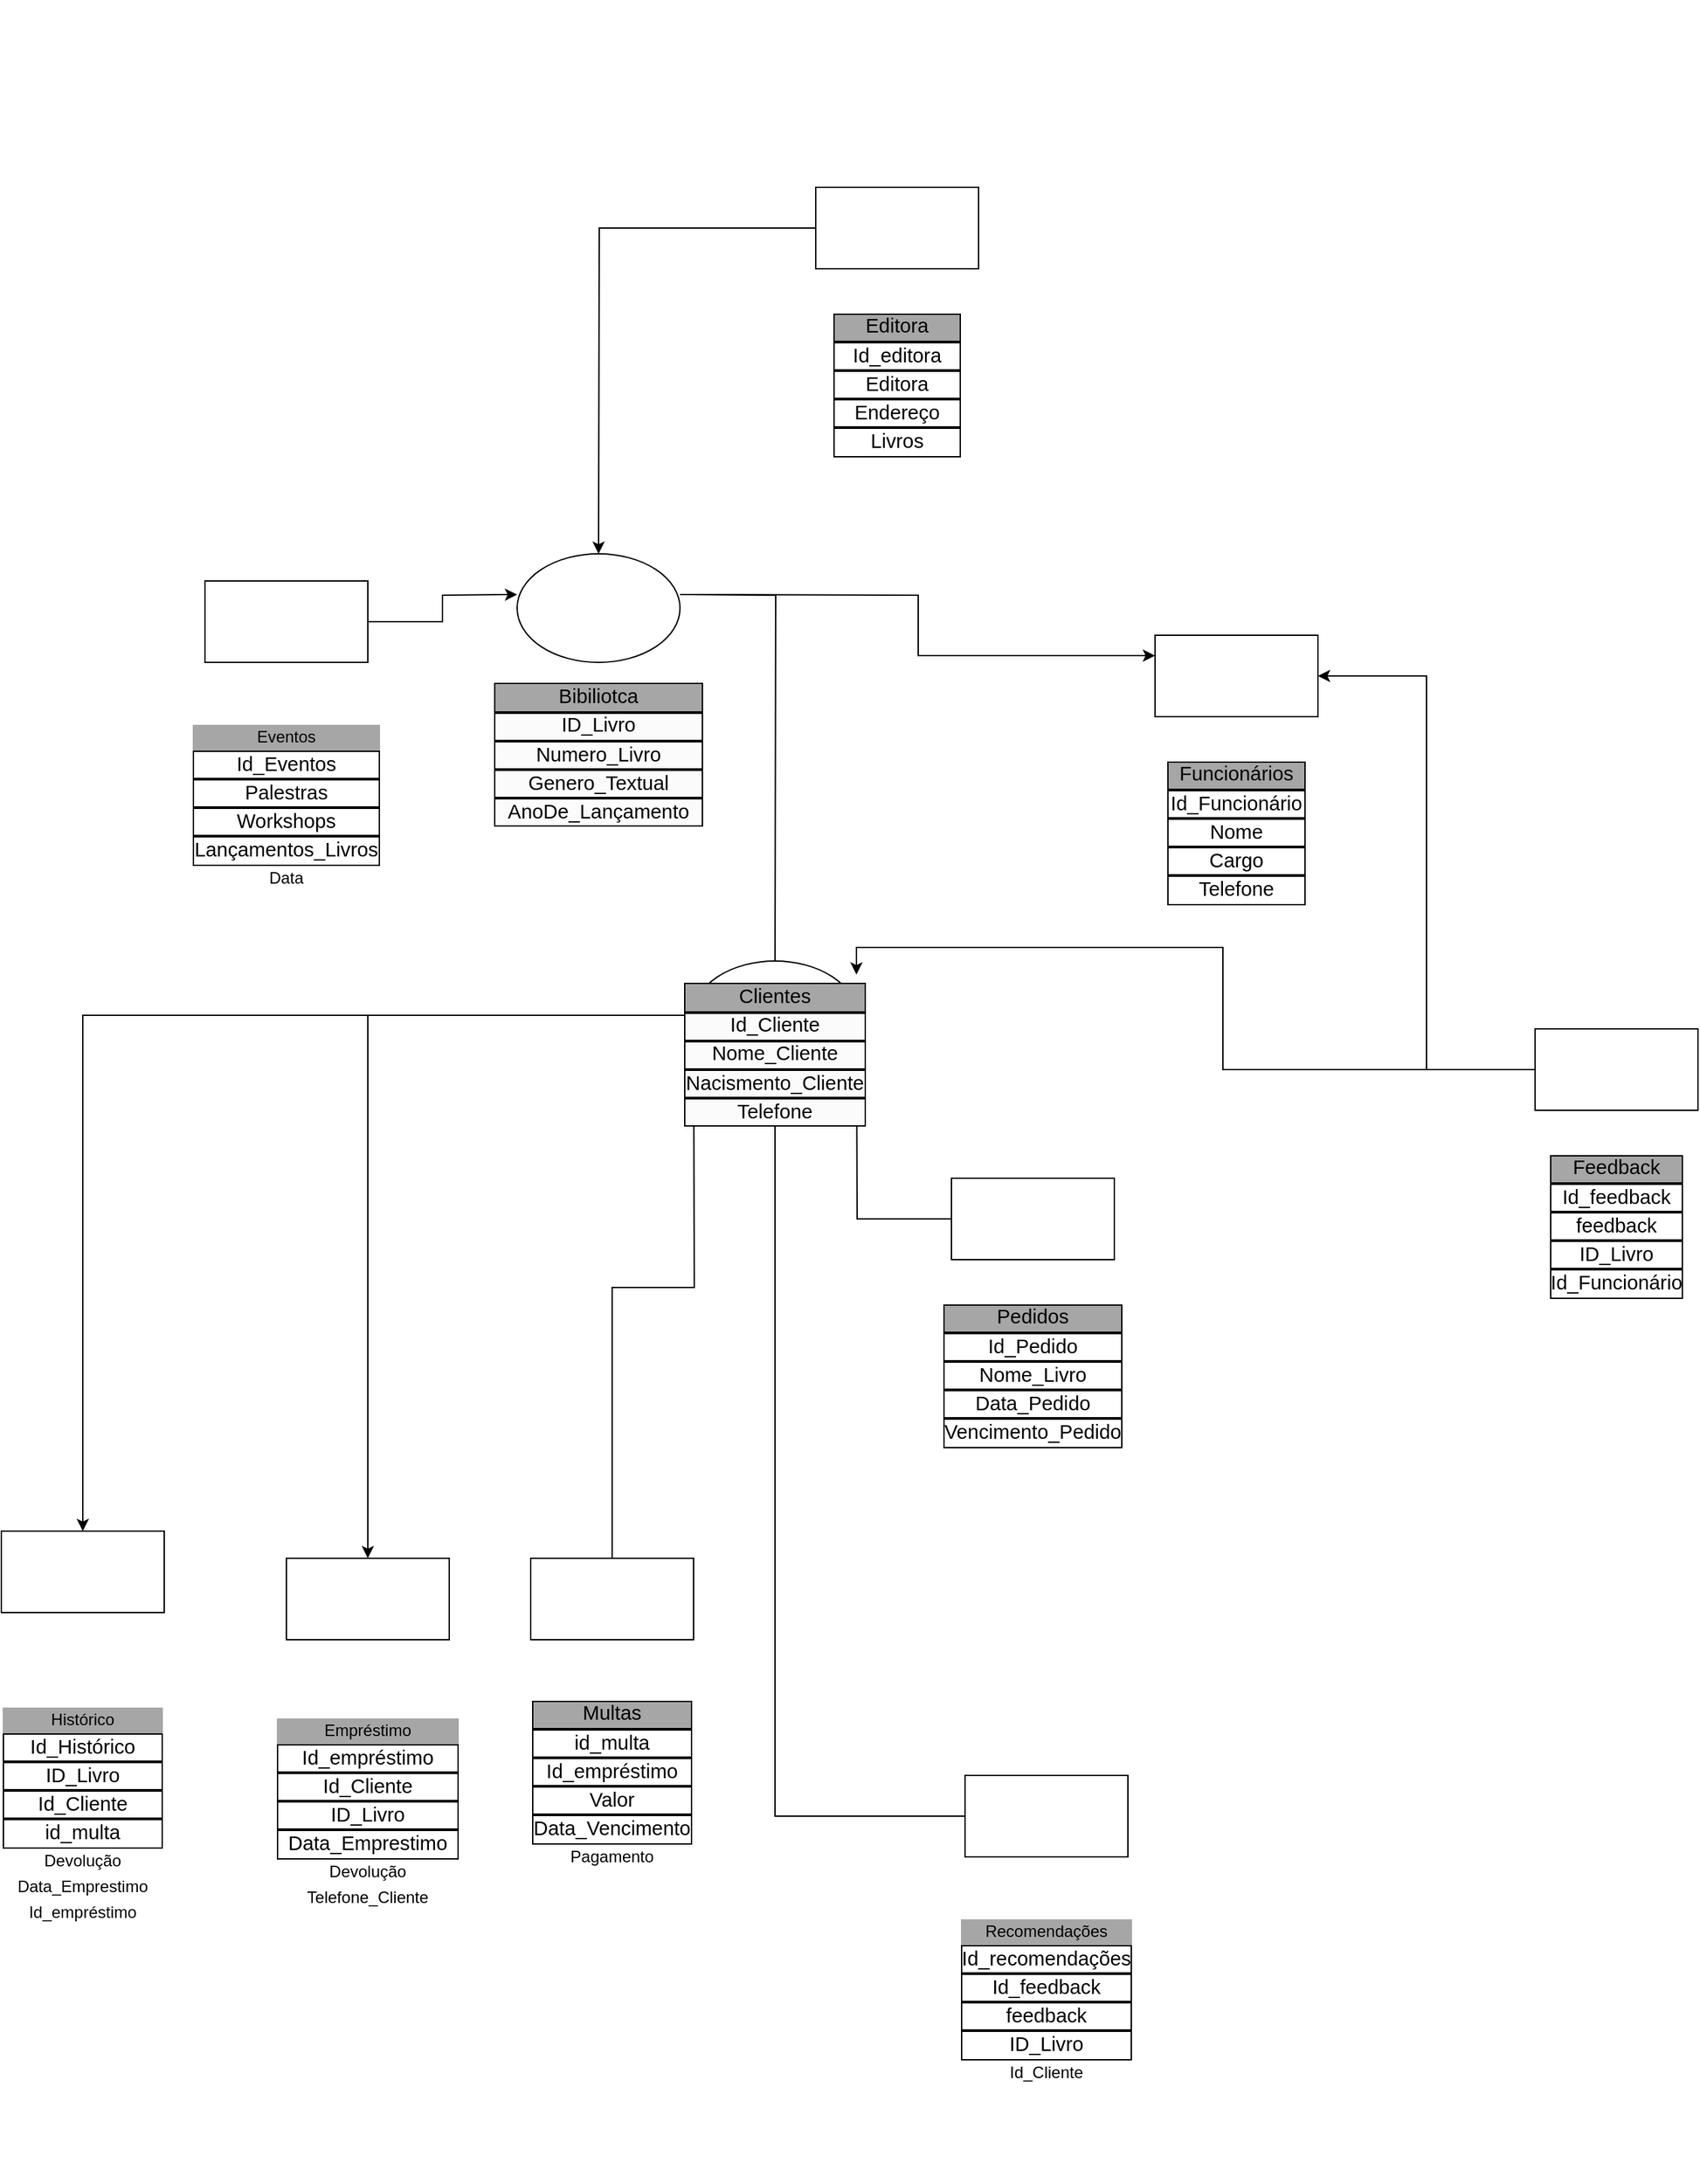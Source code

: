 <mxfile version="24.8.6">
  <diagram name="Página-1" id="UXAlbpwRrakTjSDlntNs">
    <mxGraphModel dx="2845" dy="3484" grid="1" gridSize="10" guides="1" tooltips="1" connect="1" arrows="1" fold="1" page="1" pageScale="1" pageWidth="827" pageHeight="1169" math="0" shadow="0">
      <root>
        <mxCell id="0" />
        <mxCell id="1" parent="0" />
        <mxCell id="pEQXdT9DuxXOnUpV88Sc-18" style="edgeStyle=orthogonalEdgeStyle;rounded=0;orthogonalLoop=1;jettySize=auto;html=1;" parent="1" edge="1">
          <mxGeometry relative="1" as="geometry">
            <mxPoint x="-20" y="-1180" as="sourcePoint" />
            <mxPoint x="50.0" y="-900" as="targetPoint" />
          </mxGeometry>
        </mxCell>
        <mxCell id="pEQXdT9DuxXOnUpV88Sc-19" style="edgeStyle=orthogonalEdgeStyle;rounded=0;orthogonalLoop=1;jettySize=auto;html=1;entryX=0;entryY=0.25;entryDx=0;entryDy=0;" parent="1" target="pEQXdT9DuxXOnUpV88Sc-12" edge="1">
          <mxGeometry relative="1" as="geometry">
            <mxPoint x="-20" y="-1180" as="sourcePoint" />
          </mxGeometry>
        </mxCell>
        <mxCell id="pEQXdT9DuxXOnUpV88Sc-31" style="edgeStyle=orthogonalEdgeStyle;rounded=0;orthogonalLoop=1;jettySize=auto;html=1;" parent="1" source="pEQXdT9DuxXOnUpV88Sc-8" edge="1">
          <mxGeometry relative="1" as="geometry">
            <mxPoint x="-80.0" y="-1210" as="targetPoint" />
          </mxGeometry>
        </mxCell>
        <mxCell id="pEQXdT9DuxXOnUpV88Sc-8" value="&lt;table style=&quot;border-collapse:&lt;br/&gt; collapse;width:71pt&quot; width=&quot;94&quot; cellspacing=&quot;0&quot; cellpadding=&quot;0&quot; border=&quot;0&quot;&gt;&lt;br/&gt; &lt;colgroup&gt;&lt;col style=&quot;mso-width-source:userset;mso-width-alt:3356;width:71pt&quot; width=&quot;94&quot;&gt;&lt;br/&gt; &lt;/colgroup&gt;&lt;tbody&gt;&lt;tr style=&quot;height:14.4pt&quot; height=&quot;19&quot;&gt;&lt;br/&gt;  &lt;td style=&quot;height: 14.4pt; width: 71pt; font-size: 11pt; font-family: &amp;quot;Aptos Narrow&amp;quot;, sans-serif; border: 0.5pt solid windowtext; background: rgb(166, 166, 166);&quot; width=&quot;94&quot; class=&quot;xl66&quot; height=&quot;19&quot;&gt;Editora&lt;/td&gt;&lt;br/&gt; &lt;/tr&gt;&lt;br/&gt; &lt;tr style=&quot;height:14.4pt&quot; height=&quot;19&quot;&gt;&lt;br/&gt;  &lt;td style=&quot;height: 14.4pt; font-size: 11pt; font-family: &amp;quot;Aptos Narrow&amp;quot;, sans-serif; border: 0.5pt solid windowtext;&quot; class=&quot;xl65&quot; height=&quot;19&quot;&gt;Id_editora&lt;/td&gt;&lt;br/&gt; &lt;/tr&gt;&lt;br/&gt; &lt;tr style=&quot;height:14.4pt&quot; height=&quot;19&quot;&gt;&lt;br/&gt;  &lt;td style=&quot;height: 14.4pt; font-size: 11pt; font-family: &amp;quot;Aptos Narrow&amp;quot;, sans-serif; border: 0.5pt solid windowtext;&quot; class=&quot;xl65&quot; height=&quot;19&quot;&gt;Editora&lt;/td&gt;&lt;br/&gt; &lt;/tr&gt;&lt;br/&gt; &lt;tr style=&quot;height:14.4pt&quot; height=&quot;19&quot;&gt;&lt;br/&gt;  &lt;td style=&quot;height: 14.4pt; font-size: 11pt; font-family: &amp;quot;Aptos Narrow&amp;quot;, sans-serif; border: 0.5pt solid windowtext;&quot; class=&quot;xl65&quot; height=&quot;19&quot;&gt;Endereço&lt;/td&gt;&lt;br/&gt; &lt;/tr&gt;&lt;br/&gt; &lt;tr style=&quot;height:14.4pt&quot; height=&quot;19&quot;&gt;&lt;br/&gt;  &lt;td style=&quot;height: 14.4pt; font-size: 11pt; font-family: &amp;quot;Aptos Narrow&amp;quot;, sans-serif; border: 0.5pt solid windowtext;&quot; class=&quot;xl65&quot; height=&quot;19&quot;&gt;Livros&lt;/td&gt;&lt;br/&gt; &lt;/tr&gt;&lt;/tbody&gt;&lt;/table&gt;" style="rounded=0;whiteSpace=wrap;html=1;" parent="1" vertex="1">
          <mxGeometry x="80" y="-1480" width="120" height="60" as="geometry" />
        </mxCell>
        <mxCell id="pEQXdT9DuxXOnUpV88Sc-21" style="edgeStyle=orthogonalEdgeStyle;rounded=0;orthogonalLoop=1;jettySize=auto;html=1;entryX=0;entryY=0.5;entryDx=0;entryDy=0;" parent="1" source="pEQXdT9DuxXOnUpV88Sc-14" edge="1">
          <mxGeometry relative="1" as="geometry">
            <mxPoint x="-10" y="-870" as="targetPoint" />
          </mxGeometry>
        </mxCell>
        <mxCell id="pEQXdT9DuxXOnUpV88Sc-9" value="&#xa;&#xa;&lt;table style=&quot;border-collapse:&#xa; collapse;width:100pt&quot; width=&quot;134&quot; cellspacing=&quot;0&quot; cellpadding=&quot;0&quot; border=&quot;0&quot;&gt;&#xa;&#xa; &lt;colgroup&gt;&lt;col style=&quot;mso-width-source:userset;mso-width-alt:4750;width:100pt&quot; width=&quot;134&quot;&gt;&#xa; &lt;/colgroup&gt;&lt;tbody&gt;&lt;tr style=&quot;height:14.4pt&quot; height=&quot;19&quot;&gt;&#xa;  &lt;td style=&quot;height:14.4pt;width:100pt;&#xa;  font-size:11.0pt;color:black;font-weight:400;text-decoration:none;text-underline-style:&#xa;  none;text-line-through:none;font-family:&amp;quot;Aptos Narrow&amp;quot;, sans-serif;&#xa;  border:.5pt solid windowtext;background:#A6A6A6;mso-pattern:black none&quot; width=&quot;134&quot; class=&quot;xl66&quot; height=&quot;19&quot;&gt;Empréstimo&lt;/td&gt;&#xa; &lt;/tr&gt;&#xa; &lt;tr style=&quot;height:14.4pt&quot; height=&quot;19&quot;&gt;&#xa;  &lt;td style=&quot;height:14.4pt;border-top:none;font-size:11.0pt;&#xa;  color:black;font-weight:400;text-decoration:none;text-underline-style:none;&#xa;  text-line-through:none;font-family:&amp;quot;Aptos Narrow&amp;quot;, sans-serif;border:.5pt solid windowtext&quot; class=&quot;xl65&quot; height=&quot;19&quot;&gt;Id_empréstimo&lt;/td&gt;&#xa; &lt;/tr&gt;&#xa; &lt;tr style=&quot;height:14.4pt&quot; height=&quot;19&quot;&gt;&#xa;  &lt;td style=&quot;height:14.4pt;border-top:none;font-size:11.0pt;&#xa;  color:black;font-weight:400;text-decoration:none;text-underline-style:none;&#xa;  text-line-through:none;font-family:&amp;quot;Aptos Narrow&amp;quot;, sans-serif;border:.5pt solid windowtext&quot; class=&quot;xl65&quot; height=&quot;19&quot;&gt;Id_Cliente&lt;/td&gt;&#xa; &lt;/tr&gt;&#xa; &lt;tr style=&quot;height:14.4pt&quot; height=&quot;19&quot;&gt;&#xa;  &lt;td style=&quot;height:14.4pt;border-top:none;font-size:11.0pt;&#xa;  color:black;font-weight:400;text-decoration:none;text-underline-style:none;&#xa;  text-line-through:none;font-family:&amp;quot;Aptos Narrow&amp;quot;, sans-serif;border:.5pt solid windowtext&quot; class=&quot;xl65&quot; height=&quot;19&quot;&gt;ID_Livro&lt;/td&gt;&#xa; &lt;/tr&gt;&#xa; &lt;tr style=&quot;height:14.4pt&quot; height=&quot;19&quot;&gt;&#xa;  &lt;td style=&quot;height:14.4pt;border-top:none;font-size:11.0pt;&#xa;  color:black;font-weight:400;text-decoration:none;text-underline-style:none;&#xa;  text-line-through:none;font-family:&amp;quot;Aptos Narrow&amp;quot;, sans-serif;border:.5pt solid windowtext&quot; class=&quot;xl65&quot; height=&quot;19&quot;&gt;Data_Emprestimo&lt;/td&gt;&#xa; &lt;/tr&gt;&#xa; &lt;tr style=&quot;height:14.4pt&quot; height=&quot;19&quot;&gt;&#xa;  &lt;td style=&quot;height:14.4pt&quot; class=&quot;xl67&quot; height=&quot;19&quot;&gt;Devolução&lt;/td&gt;&#xa; &lt;/tr&gt;&#xa; &lt;tr style=&quot;height:14.4pt&quot; height=&quot;19&quot;&gt;&#xa;  &lt;td style=&quot;height:14.4pt;border-top:none&quot; class=&quot;xl65&quot; height=&quot;19&quot;&gt;Telefone_Cliente&lt;/td&gt;&#xa; &lt;/tr&gt;&#xa;&#xa;&lt;/tbody&gt;&lt;/table&gt;&#xa;&#xa;&#xa;&#xa;&#xa;" style="rounded=0;whiteSpace=wrap;html=1;" parent="1" vertex="1">
          <mxGeometry x="-310" y="-470" width="120" height="60" as="geometry" />
        </mxCell>
        <mxCell id="pEQXdT9DuxXOnUpV88Sc-30" style="edgeStyle=orthogonalEdgeStyle;rounded=0;orthogonalLoop=1;jettySize=auto;html=1;entryX=0;entryY=0.5;entryDx=0;entryDy=0;" parent="1" source="pEQXdT9DuxXOnUpV88Sc-10" edge="1">
          <mxGeometry relative="1" as="geometry">
            <mxPoint x="-140" y="-1180" as="targetPoint" />
          </mxGeometry>
        </mxCell>
        <mxCell id="pEQXdT9DuxXOnUpV88Sc-10" value="&#xa;&#xa;&lt;table style=&quot;border-collapse:&#xa; collapse;width:88pt&quot; width=&quot;117&quot; cellspacing=&quot;0&quot; cellpadding=&quot;0&quot; border=&quot;0&quot;&gt;&#xa;&#xa; &lt;colgroup&gt;&lt;col style=&quot;mso-width-source:userset;mso-width-alt:4152;width:88pt&quot; width=&quot;117&quot;&gt;&#xa; &lt;/colgroup&gt;&lt;tbody&gt;&lt;tr style=&quot;height:14.4pt&quot; height=&quot;19&quot;&gt;&#xa;  &lt;td style=&quot;height:14.4pt;width:88pt;&#xa;  font-size:11.0pt;color:black;font-weight:400;text-decoration:none;text-underline-style:&#xa;  none;text-line-through:none;font-family:&amp;quot;Aptos Narrow&amp;quot;, sans-serif;&#xa;  border:.5pt solid windowtext;background:#A6A6A6;mso-pattern:black none&quot; width=&quot;117&quot; class=&quot;xl67&quot; height=&quot;19&quot;&gt;Eventos&lt;/td&gt;&#xa; &lt;/tr&gt;&#xa; &lt;tr style=&quot;height:14.4pt&quot; height=&quot;19&quot;&gt;&#xa;  &lt;td style=&quot;height:14.4pt;border-top:none;font-size:11.0pt;&#xa;  color:black;font-weight:400;text-decoration:none;text-underline-style:none;&#xa;  text-line-through:none;font-family:&amp;quot;Aptos Narrow&amp;quot;, sans-serif;border:.5pt solid windowtext&quot; class=&quot;xl66&quot; height=&quot;19&quot;&gt;Id_Eventos&lt;/td&gt;&#xa; &lt;/tr&gt;&#xa; &lt;tr style=&quot;height:14.4pt&quot; height=&quot;19&quot;&gt;&#xa;  &lt;td style=&quot;height:14.4pt;border-top:none;font-size:11.0pt;&#xa;  color:black;font-weight:400;text-decoration:none;text-underline-style:none;&#xa;  text-line-through:none;font-family:&amp;quot;Aptos Narrow&amp;quot;, sans-serif;border:.5pt solid windowtext&quot; class=&quot;xl66&quot; height=&quot;19&quot;&gt;Palestras&lt;/td&gt;&#xa; &lt;/tr&gt;&#xa; &lt;tr style=&quot;height:14.4pt&quot; height=&quot;19&quot;&gt;&#xa;  &lt;td style=&quot;height:14.4pt;border-top:none;font-size:11.0pt;&#xa;  color:black;font-weight:400;text-decoration:none;text-underline-style:none;&#xa;  text-line-through:none;font-family:&amp;quot;Aptos Narrow&amp;quot;, sans-serif;border:.5pt solid windowtext&quot; class=&quot;xl66&quot; height=&quot;19&quot;&gt;Workshops&lt;/td&gt;&#xa; &lt;/tr&gt;&#xa; &lt;tr style=&quot;height:14.4pt&quot; height=&quot;19&quot;&gt;&#xa;  &lt;td style=&quot;height:14.4pt;border-top:none;font-size:11.0pt;&#xa;  color:black;font-weight:400;text-decoration:none;text-underline-style:none;&#xa;  text-line-through:none;font-family:&amp;quot;Aptos Narrow&amp;quot;, sans-serif;border:.5pt solid windowtext&quot; class=&quot;xl66&quot; height=&quot;19&quot;&gt;Lançamentos_Livros&lt;/td&gt;&#xa; &lt;/tr&gt;&#xa; &lt;tr style=&quot;height:14.4pt&quot; height=&quot;19&quot;&gt;&#xa;  &lt;td style=&quot;height:14.4pt&quot; class=&quot;xl65&quot; height=&quot;19&quot;&gt;Data&lt;/td&gt;&#xa; &lt;/tr&gt;&#xa;&#xa;&lt;/tbody&gt;&lt;/table&gt;&#xa;&#xa;&#xa;&#xa;&#xa;" style="rounded=0;whiteSpace=wrap;html=1;" parent="1" vertex="1">
          <mxGeometry x="-370" y="-1190" width="120" height="60" as="geometry" />
        </mxCell>
        <mxCell id="pEQXdT9DuxXOnUpV88Sc-27" style="edgeStyle=orthogonalEdgeStyle;rounded=0;orthogonalLoop=1;jettySize=auto;html=1;entryX=1;entryY=0;entryDx=0;entryDy=0;" parent="1" source="pEQXdT9DuxXOnUpV88Sc-11" edge="1">
          <mxGeometry relative="1" as="geometry">
            <mxPoint x="110" y="-900" as="targetPoint" />
            <Array as="points">
              <mxPoint x="380" y="-920" />
              <mxPoint x="110" y="-920" />
            </Array>
          </mxGeometry>
        </mxCell>
        <mxCell id="pEQXdT9DuxXOnUpV88Sc-29" style="edgeStyle=orthogonalEdgeStyle;rounded=0;orthogonalLoop=1;jettySize=auto;html=1;entryX=1;entryY=0.5;entryDx=0;entryDy=0;" parent="1" source="pEQXdT9DuxXOnUpV88Sc-11" target="pEQXdT9DuxXOnUpV88Sc-12" edge="1">
          <mxGeometry relative="1" as="geometry" />
        </mxCell>
        <mxCell id="pEQXdT9DuxXOnUpV88Sc-11" value="&lt;table style=&quot;border-collapse:&lt;br/&gt; collapse;width:74pt&quot; width=&quot;99&quot; cellspacing=&quot;0&quot; cellpadding=&quot;0&quot; border=&quot;0&quot;&gt;&lt;br/&gt; &lt;colgroup&gt;&lt;col style=&quot;mso-width-source:userset;mso-width-alt:3527;width:74pt&quot; width=&quot;99&quot;&gt;&lt;br/&gt; &lt;/colgroup&gt;&lt;tbody&gt;&lt;tr style=&quot;height:14.4pt&quot; height=&quot;19&quot;&gt;&lt;br/&gt;  &lt;td style=&quot;height: 14.4pt; width: 74pt; font-size: 11pt; font-family: &amp;quot;Aptos Narrow&amp;quot;, sans-serif; border: 0.5pt solid windowtext; background: rgb(166, 166, 166);&quot; width=&quot;99&quot; class=&quot;xl66&quot; height=&quot;19&quot;&gt;Feedback&lt;/td&gt;&lt;br/&gt; &lt;/tr&gt;&lt;br/&gt; &lt;tr style=&quot;height:14.4pt&quot; height=&quot;19&quot;&gt;&lt;br/&gt;  &lt;td style=&quot;height: 14.4pt; font-size: 11pt; font-family: &amp;quot;Aptos Narrow&amp;quot;, sans-serif; border: 0.5pt solid windowtext;&quot; class=&quot;xl65&quot; height=&quot;19&quot;&gt;Id_feedback&lt;/td&gt;&lt;br/&gt; &lt;/tr&gt;&lt;br/&gt; &lt;tr style=&quot;height:14.4pt&quot; height=&quot;19&quot;&gt;&lt;br/&gt;  &lt;td style=&quot;height: 14.4pt; font-size: 11pt; font-family: &amp;quot;Aptos Narrow&amp;quot;, sans-serif; border: 0.5pt solid windowtext;&quot; class=&quot;xl65&quot; height=&quot;19&quot;&gt;feedback&lt;/td&gt;&lt;br/&gt; &lt;/tr&gt;&lt;br/&gt; &lt;tr style=&quot;height:14.4pt&quot; height=&quot;19&quot;&gt;&lt;br/&gt;  &lt;td style=&quot;height: 14.4pt; font-size: 11pt; font-family: &amp;quot;Aptos Narrow&amp;quot;, sans-serif; border: 0.5pt solid windowtext;&quot; class=&quot;xl65&quot; height=&quot;19&quot;&gt;ID_Livro&lt;/td&gt;&lt;br/&gt; &lt;/tr&gt;&lt;br/&gt; &lt;tr style=&quot;height:14.4pt&quot; height=&quot;19&quot;&gt;&lt;br/&gt;  &lt;td style=&quot;height: 14.4pt; font-size: 11pt; font-family: &amp;quot;Aptos Narrow&amp;quot;, sans-serif; border: 0.5pt solid windowtext;&quot; class=&quot;xl65&quot; height=&quot;19&quot;&gt;Id_Funcionário&lt;/td&gt;&lt;br/&gt; &lt;/tr&gt;&lt;/tbody&gt;&lt;/table&gt;" style="rounded=0;whiteSpace=wrap;html=1;" parent="1" vertex="1">
          <mxGeometry x="610" y="-860" width="120" height="60" as="geometry" />
        </mxCell>
        <mxCell id="pEQXdT9DuxXOnUpV88Sc-12" value="&lt;table style=&quot;border-collapse:&lt;br/&gt; collapse;width:76pt&quot; width=&quot;102&quot; cellspacing=&quot;0&quot; cellpadding=&quot;0&quot; border=&quot;0&quot;&gt;&lt;br/&gt; &lt;colgroup&gt;&lt;col style=&quot;mso-width-source:userset;mso-width-alt:3612;width:76pt&quot; width=&quot;102&quot;&gt;&lt;br/&gt; &lt;/colgroup&gt;&lt;tbody&gt;&lt;tr style=&quot;height:14.4pt&quot; height=&quot;19&quot;&gt;&lt;br/&gt;  &lt;td style=&quot;height: 14.4pt; width: 76pt; font-size: 11pt; font-family: &amp;quot;Aptos Narrow&amp;quot;, sans-serif; border: 0.5pt solid windowtext; background: rgb(166, 166, 166);&quot; width=&quot;102&quot; class=&quot;xl66&quot; height=&quot;19&quot;&gt;Funcionários&lt;/td&gt;&lt;br/&gt; &lt;/tr&gt;&lt;br/&gt; &lt;tr style=&quot;height:14.4pt&quot; height=&quot;19&quot;&gt;&lt;br/&gt;  &lt;td style=&quot;height: 14.4pt; font-size: 11pt; font-family: &amp;quot;Aptos Narrow&amp;quot;, sans-serif; border: 0.5pt solid windowtext;&quot; class=&quot;xl65&quot; height=&quot;19&quot;&gt;Id_Funcionário&lt;/td&gt;&lt;br/&gt; &lt;/tr&gt;&lt;br/&gt; &lt;tr style=&quot;height:14.4pt&quot; height=&quot;19&quot;&gt;&lt;br/&gt;  &lt;td style=&quot;height: 14.4pt; font-size: 11pt; font-family: &amp;quot;Aptos Narrow&amp;quot;, sans-serif; border: 0.5pt solid windowtext;&quot; class=&quot;xl65&quot; height=&quot;19&quot;&gt;Nome&lt;/td&gt;&lt;br/&gt; &lt;/tr&gt;&lt;br/&gt; &lt;tr style=&quot;height:14.4pt&quot; height=&quot;19&quot;&gt;&lt;br/&gt;  &lt;td style=&quot;height: 14.4pt; font-size: 11pt; font-family: &amp;quot;Aptos Narrow&amp;quot;, sans-serif; border: 0.5pt solid windowtext;&quot; class=&quot;xl65&quot; height=&quot;19&quot;&gt;Cargo&lt;/td&gt;&lt;br/&gt; &lt;/tr&gt;&lt;br/&gt; &lt;tr style=&quot;height:14.4pt&quot; height=&quot;19&quot;&gt;&lt;br/&gt;  &lt;td style=&quot;height: 14.4pt; font-size: 11pt; font-family: &amp;quot;Aptos Narrow&amp;quot;, sans-serif; border: 0.5pt solid windowtext;&quot; class=&quot;xl65&quot; height=&quot;19&quot;&gt;Telefone&lt;/td&gt;&lt;br/&gt; &lt;/tr&gt;&lt;/tbody&gt;&lt;/table&gt;" style="rounded=0;whiteSpace=wrap;html=1;" parent="1" vertex="1">
          <mxGeometry x="330" y="-1150" width="120" height="60" as="geometry" />
        </mxCell>
        <mxCell id="pEQXdT9DuxXOnUpV88Sc-13" value="&#xa;&#xa;&lt;table style=&quot;border-collapse:&#xa; collapse;width:89pt&quot; width=&quot;118&quot; cellspacing=&quot;0&quot; cellpadding=&quot;0&quot; border=&quot;0&quot;&gt;&#xa;&#xa; &lt;colgroup&gt;&lt;col style=&quot;mso-width-source:userset;mso-width-alt:4209;width:89pt&quot; width=&quot;118&quot;&gt;&#xa; &lt;/colgroup&gt;&lt;tbody&gt;&lt;tr style=&quot;height:14.4pt&quot; height=&quot;19&quot;&gt;&#xa;  &lt;td style=&quot;height:14.4pt;width:89pt;&#xa;  font-size:11.0pt;color:black;font-weight:400;text-decoration:none;text-underline-style:&#xa;  none;text-line-through:none;font-family:&amp;quot;Aptos Narrow&amp;quot;, sans-serif;&#xa;  border:.5pt solid windowtext;background:#A6A6A6;mso-pattern:black none&quot; width=&quot;118&quot; class=&quot;xl66&quot; height=&quot;19&quot;&gt;Histórico&lt;/td&gt;&#xa; &lt;/tr&gt;&#xa; &lt;tr style=&quot;height:14.4pt&quot; height=&quot;19&quot;&gt;&#xa;  &lt;td style=&quot;height:14.4pt;border-top:none;font-size:11.0pt;&#xa;  color:black;font-weight:400;text-decoration:none;text-underline-style:none;&#xa;  text-line-through:none;font-family:&amp;quot;Aptos Narrow&amp;quot;, sans-serif;border:.5pt solid windowtext&quot; class=&quot;xl65&quot; height=&quot;19&quot;&gt;Id_Histórico&lt;/td&gt;&#xa; &lt;/tr&gt;&#xa; &lt;tr style=&quot;height:14.4pt&quot; height=&quot;19&quot;&gt;&#xa;  &lt;td style=&quot;height:14.4pt;border-top:none;font-size:11.0pt;&#xa;  color:black;font-weight:400;text-decoration:none;text-underline-style:none;&#xa;  text-line-through:none;font-family:&amp;quot;Aptos Narrow&amp;quot;, sans-serif;border:.5pt solid windowtext&quot; class=&quot;xl65&quot; height=&quot;19&quot;&gt;ID_Livro&lt;/td&gt;&#xa; &lt;/tr&gt;&#xa; &lt;tr style=&quot;height:14.4pt&quot; height=&quot;19&quot;&gt;&#xa;  &lt;td style=&quot;height:14.4pt;border-top:none;font-size:11.0pt;&#xa;  color:black;font-weight:400;text-decoration:none;text-underline-style:none;&#xa;  text-line-through:none;font-family:&amp;quot;Aptos Narrow&amp;quot;, sans-serif;border:.5pt solid windowtext&quot; class=&quot;xl65&quot; height=&quot;19&quot;&gt;Id_Cliente&lt;/td&gt;&#xa; &lt;/tr&gt;&#xa; &lt;tr style=&quot;height:14.4pt&quot; height=&quot;19&quot;&gt;&#xa;  &lt;td style=&quot;height:14.4pt;border-top:none;font-size:11.0pt;&#xa;  color:black;font-weight:400;text-decoration:none;text-underline-style:none;&#xa;  text-line-through:none;font-family:&amp;quot;Aptos Narrow&amp;quot;, sans-serif;border:.5pt solid windowtext&quot; class=&quot;xl65&quot; height=&quot;19&quot;&gt;id_multa&lt;/td&gt;&#xa; &lt;/tr&gt;&#xa; &lt;tr style=&quot;height:14.4pt&quot; height=&quot;19&quot;&gt;&#xa;  &lt;td style=&quot;height:14.4pt&quot; class=&quot;xl67&quot; height=&quot;19&quot;&gt;Devolução&lt;/td&gt;&#xa; &lt;/tr&gt;&#xa; &lt;tr style=&quot;height:14.4pt&quot; height=&quot;19&quot;&gt;&#xa;  &lt;td style=&quot;height:14.4pt;border-top:none&quot; class=&quot;xl65&quot; height=&quot;19&quot;&gt;Data_Emprestimo&lt;/td&gt;&#xa; &lt;/tr&gt;&#xa; &lt;tr style=&quot;height:14.4pt&quot; height=&quot;19&quot;&gt;&#xa;  &lt;td style=&quot;height:14.4pt;border-top:none&quot; class=&quot;xl65&quot; height=&quot;19&quot;&gt;Id_empréstimo&lt;/td&gt;&#xa; &lt;/tr&gt;&#xa;&#xa;&lt;/tbody&gt;&lt;/table&gt;&#xa;&#xa;&#xa;&#xa;&#xa;" style="rounded=0;whiteSpace=wrap;html=1;" parent="1" vertex="1">
          <mxGeometry x="-520" y="-490" width="120" height="60" as="geometry" />
        </mxCell>
        <mxCell id="pEQXdT9DuxXOnUpV88Sc-22" style="edgeStyle=orthogonalEdgeStyle;rounded=0;orthogonalLoop=1;jettySize=auto;html=1;entryX=1;entryY=0.5;entryDx=0;entryDy=0;" parent="1" source="pEQXdT9DuxXOnUpV88Sc-15" edge="1">
          <mxGeometry relative="1" as="geometry">
            <mxPoint x="110" y="-870" as="targetPoint" />
          </mxGeometry>
        </mxCell>
        <mxCell id="pEQXdT9DuxXOnUpV88Sc-15" value="&lt;table style=&quot;border-collapse:&lt;br/&gt; collapse;width:83pt&quot; width=&quot;111&quot; cellspacing=&quot;0&quot; cellpadding=&quot;0&quot; border=&quot;0&quot;&gt;&lt;br/&gt; &lt;colgroup&gt;&lt;col style=&quot;mso-width-source:userset;mso-width-alt:3953;width:83pt&quot; width=&quot;111&quot;&gt;&lt;br/&gt; &lt;/colgroup&gt;&lt;tbody&gt;&lt;tr style=&quot;height:14.4pt&quot; height=&quot;19&quot;&gt;&lt;br/&gt;  &lt;td style=&quot;height: 14.4pt; width: 83pt; font-size: 11pt; font-family: &amp;quot;Aptos Narrow&amp;quot;, sans-serif; border: 0.5pt solid windowtext; background: rgb(166, 166, 166);&quot; width=&quot;111&quot; class=&quot;xl66&quot; height=&quot;19&quot;&gt;Pedidos&lt;/td&gt;&lt;br/&gt; &lt;/tr&gt;&lt;br/&gt; &lt;tr style=&quot;height:14.4pt&quot; height=&quot;19&quot;&gt;&lt;br/&gt;  &lt;td style=&quot;height: 14.4pt; font-size: 11pt; font-family: &amp;quot;Aptos Narrow&amp;quot;, sans-serif; border: 0.5pt solid windowtext;&quot; class=&quot;xl65&quot; height=&quot;19&quot;&gt;Id_Pedido&lt;/td&gt;&lt;br/&gt; &lt;/tr&gt;&lt;br/&gt; &lt;tr style=&quot;height:14.4pt&quot; height=&quot;19&quot;&gt;&lt;br/&gt;  &lt;td style=&quot;height: 14.4pt; font-size: 11pt; font-family: &amp;quot;Aptos Narrow&amp;quot;, sans-serif; border: 0.5pt solid windowtext;&quot; class=&quot;xl65&quot; height=&quot;19&quot;&gt;Nome_Livro&lt;/td&gt;&lt;br/&gt; &lt;/tr&gt;&lt;br/&gt; &lt;tr style=&quot;height:14.4pt&quot; height=&quot;19&quot;&gt;&lt;br/&gt;  &lt;td style=&quot;height: 14.4pt; font-size: 11pt; font-family: &amp;quot;Aptos Narrow&amp;quot;, sans-serif; border: 0.5pt solid windowtext;&quot; class=&quot;xl65&quot; height=&quot;19&quot;&gt;Data_Pedido&lt;/td&gt;&lt;br/&gt; &lt;/tr&gt;&lt;br/&gt; &lt;tr style=&quot;height:14.4pt&quot; height=&quot;19&quot;&gt;&lt;br/&gt;  &lt;td style=&quot;height: 14.4pt; font-size: 11pt; font-family: &amp;quot;Aptos Narrow&amp;quot;, sans-serif; border: 0.5pt solid windowtext;&quot; class=&quot;xl65&quot; height=&quot;19&quot;&gt;Vencimento_Pedido&lt;/td&gt;&lt;br/&gt; &lt;/tr&gt;&lt;/tbody&gt;&lt;/table&gt;" style="rounded=0;whiteSpace=wrap;html=1;" parent="1" vertex="1">
          <mxGeometry x="180" y="-750" width="120" height="60" as="geometry" />
        </mxCell>
        <mxCell id="pEQXdT9DuxXOnUpV88Sc-42" style="edgeStyle=orthogonalEdgeStyle;rounded=0;orthogonalLoop=1;jettySize=auto;html=1;" parent="1" source="pEQXdT9DuxXOnUpV88Sc-16" target="pEQXdT9DuxXOnUpV88Sc-33" edge="1">
          <mxGeometry relative="1" as="geometry" />
        </mxCell>
        <mxCell id="pEQXdT9DuxXOnUpV88Sc-16" value="&#xa;&#xa;&lt;table style=&quot;border-collapse:&#xa; collapse;width:95pt&quot; width=&quot;126&quot; cellspacing=&quot;0&quot; cellpadding=&quot;0&quot; border=&quot;0&quot;&gt;&#xa;&#xa; &lt;colgroup&gt;&lt;col style=&quot;mso-width-source:userset;mso-width-alt:4494;width:95pt&quot; width=&quot;126&quot;&gt;&#xa; &lt;/colgroup&gt;&lt;tbody&gt;&lt;tr style=&quot;height:14.4pt&quot; height=&quot;19&quot;&gt;&#xa;  &lt;td style=&quot;height:14.4pt;width:95pt;&#xa;  font-size:11.0pt;color:black;font-weight:400;text-decoration:none;text-underline-style:&#xa;  none;text-line-through:none;font-family:&amp;quot;Aptos Narrow&amp;quot;, sans-serif;&#xa;  border:.5pt solid windowtext;background:#A6A6A6;mso-pattern:black none&quot; width=&quot;126&quot; class=&quot;xl66&quot; height=&quot;19&quot;&gt;Recomendações&lt;/td&gt;&#xa; &lt;/tr&gt;&#xa; &lt;tr style=&quot;height:14.4pt&quot; height=&quot;19&quot;&gt;&#xa;  &lt;td style=&quot;height:14.4pt;border-top:none;font-size:11.0pt;&#xa;  color:black;font-weight:400;text-decoration:none;text-underline-style:none;&#xa;  text-line-through:none;font-family:&amp;quot;Aptos Narrow&amp;quot;, sans-serif;border:.5pt solid windowtext&quot; class=&quot;xl65&quot; height=&quot;19&quot;&gt;Id_recomendações&lt;/td&gt;&#xa; &lt;/tr&gt;&#xa; &lt;tr style=&quot;height:14.4pt&quot; height=&quot;19&quot;&gt;&#xa;  &lt;td style=&quot;height:14.4pt;border-top:none;font-size:11.0pt;&#xa;  color:black;font-weight:400;text-decoration:none;text-underline-style:none;&#xa;  text-line-through:none;font-family:&amp;quot;Aptos Narrow&amp;quot;, sans-serif;border:.5pt solid windowtext&quot; class=&quot;xl65&quot; height=&quot;19&quot;&gt;Id_feedback&lt;/td&gt;&#xa; &lt;/tr&gt;&#xa; &lt;tr style=&quot;height:14.4pt&quot; height=&quot;19&quot;&gt;&#xa;  &lt;td style=&quot;height:14.4pt;border-top:none;font-size:11.0pt;&#xa;  color:black;font-weight:400;text-decoration:none;text-underline-style:none;&#xa;  text-line-through:none;font-family:&amp;quot;Aptos Narrow&amp;quot;, sans-serif;border:.5pt solid windowtext&quot; class=&quot;xl65&quot; height=&quot;19&quot;&gt;feedback&lt;/td&gt;&#xa; &lt;/tr&gt;&#xa; &lt;tr style=&quot;height:14.4pt&quot; height=&quot;19&quot;&gt;&#xa;  &lt;td style=&quot;height:14.4pt;border-top:none;font-size:11.0pt;&#xa;  color:black;font-weight:400;text-decoration:none;text-underline-style:none;&#xa;  text-line-through:none;font-family:&amp;quot;Aptos Narrow&amp;quot;, sans-serif;border:.5pt solid windowtext&quot; class=&quot;xl65&quot; height=&quot;19&quot;&gt;ID_Livro&lt;/td&gt;&#xa; &lt;/tr&gt;&#xa; &lt;tr style=&quot;height:14.4pt&quot; height=&quot;19&quot;&gt;&#xa;  &lt;td style=&quot;height:14.4pt&quot; class=&quot;xl67&quot; height=&quot;19&quot;&gt;Id_Cliente&lt;/td&gt;&#xa; &lt;/tr&gt;&#xa;&#xa;&lt;/tbody&gt;&lt;/table&gt;&#xa;&#xa;&#xa;&#xa;&#xa;" style="rounded=0;whiteSpace=wrap;html=1;" parent="1" vertex="1">
          <mxGeometry x="190" y="-310" width="120" height="60" as="geometry" />
        </mxCell>
        <mxCell id="pEQXdT9DuxXOnUpV88Sc-36" style="edgeStyle=orthogonalEdgeStyle;rounded=0;orthogonalLoop=1;jettySize=auto;html=1;" parent="1" source="pEQXdT9DuxXOnUpV88Sc-33" target="pEQXdT9DuxXOnUpV88Sc-9" edge="1">
          <mxGeometry relative="1" as="geometry" />
        </mxCell>
        <mxCell id="pEQXdT9DuxXOnUpV88Sc-37" style="edgeStyle=orthogonalEdgeStyle;rounded=0;orthogonalLoop=1;jettySize=auto;html=1;" parent="1" source="pEQXdT9DuxXOnUpV88Sc-33" target="pEQXdT9DuxXOnUpV88Sc-13" edge="1">
          <mxGeometry relative="1" as="geometry" />
        </mxCell>
        <mxCell id="pEQXdT9DuxXOnUpV88Sc-33" value="&#xa;&lt;br style=&quot;forced-color-adjust: none; color: rgb(0, 0, 0); font-family: Helvetica; font-size: 12px; font-style: normal; font-variant-ligatures: normal; font-variant-caps: normal; font-weight: 400; letter-spacing: normal; orphans: 2; text-align: center; text-indent: 0px; text-transform: none; widows: 2; word-spacing: 0px; -webkit-text-stroke-width: 0px; white-space: normal; background-color: rgb(251, 251, 251); text-decoration-thickness: initial; text-decoration-style: initial; text-decoration-color: initial;&quot;&gt;&lt;br style=&quot;forced-color-adjust: none; color: rgb(0, 0, 0); font-family: Helvetica; font-size: 12px; font-style: normal; font-variant-ligatures: normal; font-variant-caps: normal; font-weight: 400; letter-spacing: normal; orphans: 2; text-align: center; text-indent: 0px; text-transform: none; widows: 2; word-spacing: 0px; -webkit-text-stroke-width: 0px; white-space: normal; background-color: rgb(251, 251, 251); text-decoration-thickness: initial; text-decoration-style: initial; text-decoration-color: initial;&quot;&gt;&lt;br style=&quot;forced-color-adjust: none; color: rgb(0, 0, 0); font-family: Helvetica; font-size: 12px; font-style: normal; font-variant-ligatures: normal; font-variant-caps: normal; font-weight: 400; letter-spacing: normal; orphans: 2; text-align: center; text-indent: 0px; text-transform: none; widows: 2; word-spacing: 0px; -webkit-text-stroke-width: 0px; white-space: normal; background-color: rgb(251, 251, 251); text-decoration-thickness: initial; text-decoration-style: initial; text-decoration-color: initial;&quot;&gt;&lt;br style=&quot;forced-color-adjust: none; color: rgb(0, 0, 0); font-family: Helvetica; font-size: 12px; font-style: normal; font-variant-ligatures: normal; font-variant-caps: normal; font-weight: 400; letter-spacing: normal; orphans: 2; text-align: center; text-indent: 0px; text-transform: none; widows: 2; word-spacing: 0px; -webkit-text-stroke-width: 0px; white-space: normal; background-color: rgb(251, 251, 251); text-decoration-thickness: initial; text-decoration-style: initial; text-decoration-color: initial;&quot;&gt;&lt;br style=&quot;forced-color-adjust: none; color: rgb(0, 0, 0); font-family: Helvetica; font-size: 12px; font-style: normal; font-variant-ligatures: normal; font-variant-caps: normal; font-weight: 400; letter-spacing: normal; orphans: 2; text-align: center; text-indent: 0px; text-transform: none; widows: 2; word-spacing: 0px; -webkit-text-stroke-width: 0px; white-space: normal; background-color: rgb(251, 251, 251); text-decoration-thickness: initial; text-decoration-style: initial; text-decoration-color: initial;&quot;&gt;&lt;table style=&quot;forced-color-adjust: none; color: rgb(0, 0, 0); font-family: Helvetica; font-size: 12px; font-style: normal; font-variant-ligatures: normal; font-variant-caps: normal; font-weight: 400; letter-spacing: normal; orphans: 2; text-align: center; text-transform: none; widows: 2; word-spacing: 0px; -webkit-text-stroke-width: 0px; white-space: normal; background-color: rgb(251, 251, 251); text-decoration-thickness: initial; text-decoration-style: initial; text-decoration-color: initial; width: 92pt;&quot; width=&quot;123&quot; cellspacing=&quot;0&quot; cellpadding=&quot;0&quot; border=&quot;0&quot;&gt;&lt;colgroup style=&quot;forced-color-adjust: none;&quot;&gt;&lt;col style=&quot;forced-color-adjust: none; width: 92pt;&quot; width=&quot;123&quot;&gt;&lt;/colgroup&gt;&lt;tbody style=&quot;forced-color-adjust: none;&quot;&gt;&lt;tr style=&quot;forced-color-adjust: none; height: 14.4pt;&quot; height=&quot;19&quot;&gt;&lt;td style=&quot;forced-color-adjust: none; height: 14.4pt; width: 92pt; font-size: 11pt; font-family: &amp;quot;Aptos Narrow&amp;quot;, sans-serif; border: 0.5pt solid windowtext; background: rgb(166, 166, 166);&quot; width=&quot;123&quot; class=&quot;xl66&quot; height=&quot;19&quot;&gt;Clientes&lt;/td&gt;&lt;/tr&gt;&lt;tr style=&quot;forced-color-adjust: none; height: 14.4pt;&quot; height=&quot;19&quot;&gt;&lt;td style=&quot;forced-color-adjust: none; height: 14.4pt; font-size: 11pt; font-family: &amp;quot;Aptos Narrow&amp;quot;, sans-serif; border: 0.5pt solid windowtext;&quot; class=&quot;xl65&quot; height=&quot;19&quot;&gt;Id_Cliente&lt;/td&gt;&lt;/tr&gt;&lt;tr style=&quot;forced-color-adjust: none; height: 14.4pt;&quot; height=&quot;19&quot;&gt;&lt;td style=&quot;forced-color-adjust: none; height: 14.4pt; font-size: 11pt; font-family: &amp;quot;Aptos Narrow&amp;quot;, sans-serif; border: 0.5pt solid windowtext;&quot; class=&quot;xl65&quot; height=&quot;19&quot;&gt;Nome_Cliente&lt;/td&gt;&lt;/tr&gt;&lt;tr style=&quot;forced-color-adjust: none; height: 14.4pt;&quot; height=&quot;19&quot;&gt;&lt;td style=&quot;forced-color-adjust: none; height: 14.4pt; font-size: 11pt; font-family: &amp;quot;Aptos Narrow&amp;quot;, sans-serif; border: 0.5pt solid windowtext;&quot; class=&quot;xl65&quot; height=&quot;19&quot;&gt;Nacismento_Cliente&lt;/td&gt;&lt;/tr&gt;&lt;tr style=&quot;forced-color-adjust: none; height: 14.4pt;&quot; height=&quot;19&quot;&gt;&lt;td style=&quot;forced-color-adjust: none; height: 14.4pt; font-size: 11pt; font-family: &amp;quot;Aptos Narrow&amp;quot;, sans-serif; border: 0.5pt solid windowtext;&quot; class=&quot;xl65&quot; height=&quot;19&quot;&gt;Telefone&lt;/td&gt;&lt;/tr&gt;&lt;/tbody&gt;&lt;/table&gt;&#xa;&#xa;" style="ellipse;whiteSpace=wrap;html=1;" parent="1" vertex="1">
          <mxGeometry x="-10" y="-910" width="120" height="80" as="geometry" />
        </mxCell>
        <mxCell id="pEQXdT9DuxXOnUpV88Sc-14" value="&lt;table style=&quot;border-collapse:&lt;br/&gt; collapse;width:81pt&quot; width=&quot;108&quot; cellspacing=&quot;0&quot; cellpadding=&quot;0&quot; border=&quot;0&quot;&gt;&lt;br/&gt; &lt;colgroup&gt;&lt;col style=&quot;mso-width-source:userset;mso-width-alt:3840;width:81pt&quot; width=&quot;108&quot;&gt;&lt;br/&gt; &lt;/colgroup&gt;&lt;tbody&gt;&lt;tr style=&quot;height:14.4pt&quot; height=&quot;19&quot;&gt;&lt;br/&gt;  &lt;td style=&quot;height: 14.4pt; width: 81pt; font-size: 11pt; font-family: &amp;quot;Aptos Narrow&amp;quot;, sans-serif; border: 0.5pt solid windowtext; background: rgb(166, 166, 166);&quot; width=&quot;108&quot; class=&quot;xl66&quot; height=&quot;19&quot;&gt;Multas&lt;/td&gt;&lt;br/&gt; &lt;/tr&gt;&lt;br/&gt; &lt;tr style=&quot;height:14.4pt&quot; height=&quot;19&quot;&gt;&lt;br/&gt;  &lt;td style=&quot;height: 14.4pt; font-size: 11pt; font-family: &amp;quot;Aptos Narrow&amp;quot;, sans-serif; border: 0.5pt solid windowtext;&quot; class=&quot;xl65&quot; height=&quot;19&quot;&gt;id_multa&lt;/td&gt;&lt;br/&gt; &lt;/tr&gt;&lt;br/&gt; &lt;tr style=&quot;height:14.4pt&quot; height=&quot;19&quot;&gt;&lt;br/&gt;  &lt;td style=&quot;height: 14.4pt; font-size: 11pt; font-family: &amp;quot;Aptos Narrow&amp;quot;, sans-serif; border: 0.5pt solid windowtext;&quot; class=&quot;xl65&quot; height=&quot;19&quot;&gt;Id_empréstimo&lt;/td&gt;&lt;br/&gt; &lt;/tr&gt;&lt;br/&gt; &lt;tr style=&quot;height:14.4pt&quot; height=&quot;19&quot;&gt;&lt;br/&gt;  &lt;td style=&quot;height: 14.4pt; font-size: 11pt; font-family: &amp;quot;Aptos Narrow&amp;quot;, sans-serif; border: 0.5pt solid windowtext;&quot; class=&quot;xl65&quot; height=&quot;19&quot;&gt;Valor&lt;/td&gt;&lt;br/&gt; &lt;/tr&gt;&lt;br/&gt; &lt;tr style=&quot;height:14.4pt&quot; height=&quot;19&quot;&gt;&lt;br/&gt;  &lt;td style=&quot;height: 14.4pt; font-size: 11pt; font-family: &amp;quot;Aptos Narrow&amp;quot;, sans-serif; border: 0.5pt solid windowtext;&quot; class=&quot;xl65&quot; height=&quot;19&quot;&gt;Data_Vencimento&lt;/td&gt;&lt;br/&gt; &lt;/tr&gt;&lt;br/&gt; &lt;tr style=&quot;height:14.4pt&quot; height=&quot;19&quot;&gt;&lt;br/&gt;  &lt;td style=&quot;height:14.4pt&quot; class=&quot;xl67&quot; height=&quot;19&quot;&gt;Pagamento&lt;/td&gt;&lt;br/&gt; &lt;/tr&gt;&lt;/tbody&gt;&lt;/table&gt;" style="rounded=0;whiteSpace=wrap;html=1;" parent="1" vertex="1">
          <mxGeometry x="-130" y="-470" width="120" height="60" as="geometry" />
        </mxCell>
        <mxCell id="pEQXdT9DuxXOnUpV88Sc-39" value="&#xa;&lt;br style=&quot;forced-color-adjust: none; color: rgb(0, 0, 0); font-family: Helvetica; font-size: 12px; font-style: normal; font-variant-ligatures: normal; font-variant-caps: normal; font-weight: 400; letter-spacing: normal; orphans: 2; text-align: center; text-indent: 0px; text-transform: none; widows: 2; word-spacing: 0px; -webkit-text-stroke-width: 0px; white-space: normal; background-color: rgb(251, 251, 251); text-decoration-thickness: initial; text-decoration-style: initial; text-decoration-color: initial;&quot;&gt;&lt;br style=&quot;forced-color-adjust: none; color: rgb(0, 0, 0); font-family: Helvetica; font-size: 12px; font-style: normal; font-variant-ligatures: normal; font-variant-caps: normal; font-weight: 400; letter-spacing: normal; orphans: 2; text-align: center; text-indent: 0px; text-transform: none; widows: 2; word-spacing: 0px; -webkit-text-stroke-width: 0px; white-space: normal; background-color: rgb(251, 251, 251); text-decoration-thickness: initial; text-decoration-style: initial; text-decoration-color: initial;&quot;&gt;&lt;br style=&quot;forced-color-adjust: none; color: rgb(0, 0, 0); font-family: Helvetica; font-size: 12px; font-style: normal; font-variant-ligatures: normal; font-variant-caps: normal; font-weight: 400; letter-spacing: normal; orphans: 2; text-align: center; text-indent: 0px; text-transform: none; widows: 2; word-spacing: 0px; -webkit-text-stroke-width: 0px; white-space: normal; background-color: rgb(251, 251, 251); text-decoration-thickness: initial; text-decoration-style: initial; text-decoration-color: initial;&quot;&gt;&lt;br style=&quot;forced-color-adjust: none; color: rgb(0, 0, 0); font-family: Helvetica; font-size: 12px; font-style: normal; font-variant-ligatures: normal; font-variant-caps: normal; font-weight: 400; letter-spacing: normal; orphans: 2; text-align: center; text-indent: 0px; text-transform: none; widows: 2; word-spacing: 0px; -webkit-text-stroke-width: 0px; white-space: normal; background-color: rgb(251, 251, 251); text-decoration-thickness: initial; text-decoration-style: initial; text-decoration-color: initial;&quot;&gt;&lt;br style=&quot;forced-color-adjust: none; color: rgb(0, 0, 0); font-family: Helvetica; font-size: 12px; font-style: normal; font-variant-ligatures: normal; font-variant-caps: normal; font-weight: 400; letter-spacing: normal; orphans: 2; text-align: center; text-indent: 0px; text-transform: none; widows: 2; word-spacing: 0px; -webkit-text-stroke-width: 0px; white-space: normal; background-color: rgb(251, 251, 251); text-decoration-thickness: initial; text-decoration-style: initial; text-decoration-color: initial;&quot;&gt;&lt;br style=&quot;forced-color-adjust: none; color: rgb(0, 0, 0); font-family: Helvetica; font-size: 12px; font-style: normal; font-variant-ligatures: normal; font-variant-caps: normal; font-weight: 400; letter-spacing: normal; orphans: 2; text-align: center; text-indent: 0px; text-transform: none; widows: 2; word-spacing: 0px; -webkit-text-stroke-width: 0px; white-space: normal; background-color: rgb(251, 251, 251); text-decoration-thickness: initial; text-decoration-style: initial; text-decoration-color: initial;&quot;&gt;&lt;br style=&quot;forced-color-adjust: none; color: rgb(0, 0, 0); font-family: Helvetica; font-size: 12px; font-style: normal; font-variant-ligatures: normal; font-variant-caps: normal; font-weight: 400; letter-spacing: normal; orphans: 2; text-align: center; text-indent: 0px; text-transform: none; widows: 2; word-spacing: 0px; -webkit-text-stroke-width: 0px; white-space: normal; background-color: rgb(251, 251, 251); text-decoration-thickness: initial; text-decoration-style: initial; text-decoration-color: initial;&quot;&gt;&lt;br style=&quot;forced-color-adjust: none; color: rgb(0, 0, 0); font-family: Helvetica; font-size: 12px; font-style: normal; font-variant-ligatures: normal; font-variant-caps: normal; font-weight: 400; letter-spacing: normal; orphans: 2; text-align: center; text-indent: 0px; text-transform: none; widows: 2; word-spacing: 0px; -webkit-text-stroke-width: 0px; white-space: normal; background-color: rgb(251, 251, 251); text-decoration-thickness: initial; text-decoration-style: initial; text-decoration-color: initial;&quot;&gt;&lt;br style=&quot;forced-color-adjust: none; color: rgb(0, 0, 0); font-family: Helvetica; font-size: 12px; font-style: normal; font-variant-ligatures: normal; font-variant-caps: normal; font-weight: 400; letter-spacing: normal; orphans: 2; text-align: center; text-indent: 0px; text-transform: none; widows: 2; word-spacing: 0px; -webkit-text-stroke-width: 0px; white-space: normal; background-color: rgb(251, 251, 251); text-decoration-thickness: initial; text-decoration-style: initial; text-decoration-color: initial;&quot;&gt;&lt;br style=&quot;forced-color-adjust: none; color: rgb(0, 0, 0); font-family: Helvetica; font-size: 12px; font-style: normal; font-variant-ligatures: normal; font-variant-caps: normal; font-weight: 400; letter-spacing: normal; orphans: 2; text-align: center; text-indent: 0px; text-transform: none; widows: 2; word-spacing: 0px; -webkit-text-stroke-width: 0px; white-space: normal; background-color: rgb(251, 251, 251); text-decoration-thickness: initial; text-decoration-style: initial; text-decoration-color: initial;&quot;&gt;&lt;br style=&quot;forced-color-adjust: none; color: rgb(0, 0, 0); font-family: Helvetica; font-size: 12px; font-style: normal; font-variant-ligatures: normal; font-variant-caps: normal; font-weight: 400; letter-spacing: normal; orphans: 2; text-align: center; text-indent: 0px; text-transform: none; widows: 2; word-spacing: 0px; -webkit-text-stroke-width: 0px; white-space: normal; background-color: rgb(251, 251, 251); text-decoration-thickness: initial; text-decoration-style: initial; text-decoration-color: initial;&quot;&gt;&lt;br style=&quot;forced-color-adjust: none; color: rgb(0, 0, 0); font-family: Helvetica; font-size: 12px; font-style: normal; font-variant-ligatures: normal; font-variant-caps: normal; font-weight: 400; letter-spacing: normal; orphans: 2; text-align: center; text-indent: 0px; text-transform: none; widows: 2; word-spacing: 0px; -webkit-text-stroke-width: 0px; white-space: normal; background-color: rgb(251, 251, 251); text-decoration-thickness: initial; text-decoration-style: initial; text-decoration-color: initial;&quot;&gt;&lt;br style=&quot;forced-color-adjust: none; color: rgb(0, 0, 0); font-family: Helvetica; font-size: 12px; font-style: normal; font-variant-ligatures: normal; font-variant-caps: normal; font-weight: 400; letter-spacing: normal; orphans: 2; text-align: center; text-indent: 0px; text-transform: none; widows: 2; word-spacing: 0px; -webkit-text-stroke-width: 0px; white-space: normal; background-color: rgb(251, 251, 251); text-decoration-thickness: initial; text-decoration-style: initial; text-decoration-color: initial;&quot;&gt;&lt;br style=&quot;forced-color-adjust: none; color: rgb(0, 0, 0); font-family: Helvetica; font-size: 12px; font-style: normal; font-variant-ligatures: normal; font-variant-caps: normal; font-weight: 400; letter-spacing: normal; orphans: 2; text-align: center; text-indent: 0px; text-transform: none; widows: 2; word-spacing: 0px; -webkit-text-stroke-width: 0px; white-space: normal; background-color: rgb(251, 251, 251); text-decoration-thickness: initial; text-decoration-style: initial; text-decoration-color: initial;&quot;&gt;&lt;br style=&quot;forced-color-adjust: none; color: rgb(0, 0, 0); font-family: Helvetica; font-size: 12px; font-style: normal; font-variant-ligatures: normal; font-variant-caps: normal; font-weight: 400; letter-spacing: normal; orphans: 2; text-align: center; text-indent: 0px; text-transform: none; widows: 2; word-spacing: 0px; -webkit-text-stroke-width: 0px; white-space: normal; background-color: rgb(251, 251, 251); text-decoration-thickness: initial; text-decoration-style: initial; text-decoration-color: initial;&quot;&gt;&lt;br style=&quot;forced-color-adjust: none; color: rgb(0, 0, 0); font-family: Helvetica; font-size: 12px; font-style: normal; font-variant-ligatures: normal; font-variant-caps: normal; font-weight: 400; letter-spacing: normal; orphans: 2; text-align: center; text-indent: 0px; text-transform: none; widows: 2; word-spacing: 0px; -webkit-text-stroke-width: 0px; white-space: normal; background-color: rgb(251, 251, 251); text-decoration-thickness: initial; text-decoration-style: initial; text-decoration-color: initial;&quot;&gt;&lt;table style=&quot;forced-color-adjust: none; color: rgb(0, 0, 0); font-family: Helvetica; font-size: 12px; font-style: normal; font-variant-ligatures: normal; font-variant-caps: normal; font-weight: 400; letter-spacing: normal; orphans: 2; text-align: center; text-transform: none; widows: 2; word-spacing: 0px; -webkit-text-stroke-width: 0px; white-space: normal; background-color: rgb(251, 251, 251); text-decoration-thickness: initial; text-decoration-style: initial; text-decoration-color: initial; width: 116pt;&quot; width=&quot;154&quot; cellspacing=&quot;0&quot; cellpadding=&quot;0&quot; border=&quot;0&quot;&gt;&lt;colgroup style=&quot;forced-color-adjust: none;&quot;&gt;&lt;col style=&quot;forced-color-adjust: none; width: 116pt;&quot; width=&quot;154&quot;&gt;&lt;/colgroup&gt;&lt;tbody style=&quot;forced-color-adjust: none;&quot;&gt;&lt;tr style=&quot;forced-color-adjust: none; height: 14.4pt;&quot; height=&quot;19&quot;&gt;&lt;td style=&quot;forced-color-adjust: none; height: 14.4pt; width: 116pt; font-size: 11pt; font-family: &amp;quot;Aptos Narrow&amp;quot;, sans-serif; border: 0.5pt solid windowtext; background: rgb(166, 166, 166);&quot; width=&quot;154&quot; class=&quot;xl64&quot; height=&quot;19&quot;&gt;Bibiliotca&lt;/td&gt;&lt;/tr&gt;&lt;tr style=&quot;forced-color-adjust: none; height: 14.4pt;&quot; height=&quot;19&quot;&gt;&lt;td style=&quot;forced-color-adjust: none; height: 14.4pt; font-size: 11pt; font-family: &amp;quot;Aptos Narrow&amp;quot;, sans-serif; border: 0.5pt solid windowtext;&quot; class=&quot;xl63&quot; height=&quot;19&quot;&gt;ID_Livro&lt;/td&gt;&lt;/tr&gt;&lt;tr style=&quot;forced-color-adjust: none; height: 14.4pt;&quot; height=&quot;19&quot;&gt;&lt;td style=&quot;forced-color-adjust: none; height: 14.4pt; font-size: 11pt; font-family: &amp;quot;Aptos Narrow&amp;quot;, sans-serif; border: 0.5pt solid windowtext;&quot; class=&quot;xl63&quot; height=&quot;19&quot;&gt;Numero_Livro&lt;/td&gt;&lt;/tr&gt;&lt;tr style=&quot;forced-color-adjust: none; height: 14.4pt;&quot; height=&quot;19&quot;&gt;&lt;td style=&quot;forced-color-adjust: none; height: 14.4pt; font-size: 11pt; font-family: &amp;quot;Aptos Narrow&amp;quot;, sans-serif; border: 0.5pt solid windowtext;&quot; class=&quot;xl63&quot; height=&quot;19&quot;&gt;Genero_Textual&lt;/td&gt;&lt;/tr&gt;&lt;tr style=&quot;forced-color-adjust: none; height: 14.4pt;&quot; height=&quot;19&quot;&gt;&lt;td style=&quot;forced-color-adjust: none; height: 14.4pt; font-size: 11pt; font-family: &amp;quot;Aptos Narrow&amp;quot;, sans-serif; border: 0.5pt solid windowtext;&quot; class=&quot;xl63&quot; height=&quot;19&quot;&gt;AnoDe_Lançamento&lt;/td&gt;&lt;/tr&gt;&lt;/tbody&gt;&lt;/table&gt;&#xa;&#xa;" style="ellipse;whiteSpace=wrap;html=1;" parent="1" vertex="1">
          <mxGeometry x="-140" y="-1210" width="120" height="80" as="geometry" />
        </mxCell>
      </root>
    </mxGraphModel>
  </diagram>
</mxfile>
